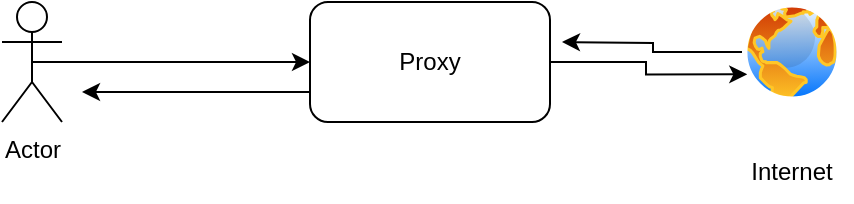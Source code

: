 <mxfile version="21.7.2" type="github">
  <diagram name="Page-1" id="HN_4bWc9RsCOQGGzkLj7">
    <mxGraphModel dx="1050" dy="565" grid="1" gridSize="10" guides="1" tooltips="1" connect="1" arrows="1" fold="1" page="1" pageScale="1" pageWidth="827" pageHeight="1169" math="0" shadow="0">
      <root>
        <mxCell id="0" />
        <mxCell id="1" parent="0" />
        <mxCell id="672RVoEZ4M2TLw6APZ35-4" style="edgeStyle=orthogonalEdgeStyle;rounded=0;orthogonalLoop=1;jettySize=auto;html=1;exitX=0.5;exitY=0.5;exitDx=0;exitDy=0;exitPerimeter=0;entryX=0;entryY=0.5;entryDx=0;entryDy=0;" edge="1" parent="1" source="672RVoEZ4M2TLw6APZ35-1" target="672RVoEZ4M2TLw6APZ35-2">
          <mxGeometry relative="1" as="geometry" />
        </mxCell>
        <mxCell id="672RVoEZ4M2TLw6APZ35-1" value="Actor" style="shape=umlActor;verticalLabelPosition=bottom;verticalAlign=top;html=1;outlineConnect=0;" vertex="1" parent="1">
          <mxGeometry x="200" y="200" width="30" height="60" as="geometry" />
        </mxCell>
        <mxCell id="672RVoEZ4M2TLw6APZ35-5" style="edgeStyle=orthogonalEdgeStyle;rounded=0;orthogonalLoop=1;jettySize=auto;html=1;exitX=1;exitY=0.5;exitDx=0;exitDy=0;entryX=0;entryY=0.75;entryDx=0;entryDy=0;" edge="1" parent="1" source="672RVoEZ4M2TLw6APZ35-2" target="672RVoEZ4M2TLw6APZ35-3">
          <mxGeometry relative="1" as="geometry" />
        </mxCell>
        <mxCell id="672RVoEZ4M2TLw6APZ35-7" style="edgeStyle=orthogonalEdgeStyle;rounded=0;orthogonalLoop=1;jettySize=auto;html=1;exitX=0;exitY=0.75;exitDx=0;exitDy=0;" edge="1" parent="1" source="672RVoEZ4M2TLw6APZ35-2">
          <mxGeometry relative="1" as="geometry">
            <mxPoint x="240" y="245" as="targetPoint" />
          </mxGeometry>
        </mxCell>
        <mxCell id="672RVoEZ4M2TLw6APZ35-2" value="Proxy" style="rounded=1;whiteSpace=wrap;html=1;" vertex="1" parent="1">
          <mxGeometry x="354" y="200" width="120" height="60" as="geometry" />
        </mxCell>
        <mxCell id="672RVoEZ4M2TLw6APZ35-8" style="edgeStyle=orthogonalEdgeStyle;rounded=0;orthogonalLoop=1;jettySize=auto;html=1;" edge="1" parent="1" source="672RVoEZ4M2TLw6APZ35-3">
          <mxGeometry relative="1" as="geometry">
            <mxPoint x="480" y="220" as="targetPoint" />
          </mxGeometry>
        </mxCell>
        <mxCell id="672RVoEZ4M2TLw6APZ35-3" value="" style="image;aspect=fixed;perimeter=ellipsePerimeter;html=1;align=center;shadow=0;dashed=0;spacingTop=3;image=img/lib/active_directory/internet_globe.svg;" vertex="1" parent="1">
          <mxGeometry x="570" y="200" width="50" height="50" as="geometry" />
        </mxCell>
        <mxCell id="672RVoEZ4M2TLw6APZ35-6" value="Internet" style="text;html=1;strokeColor=none;fillColor=none;align=center;verticalAlign=middle;whiteSpace=wrap;rounded=0;" vertex="1" parent="1">
          <mxGeometry x="565" y="270" width="60" height="30" as="geometry" />
        </mxCell>
      </root>
    </mxGraphModel>
  </diagram>
</mxfile>
